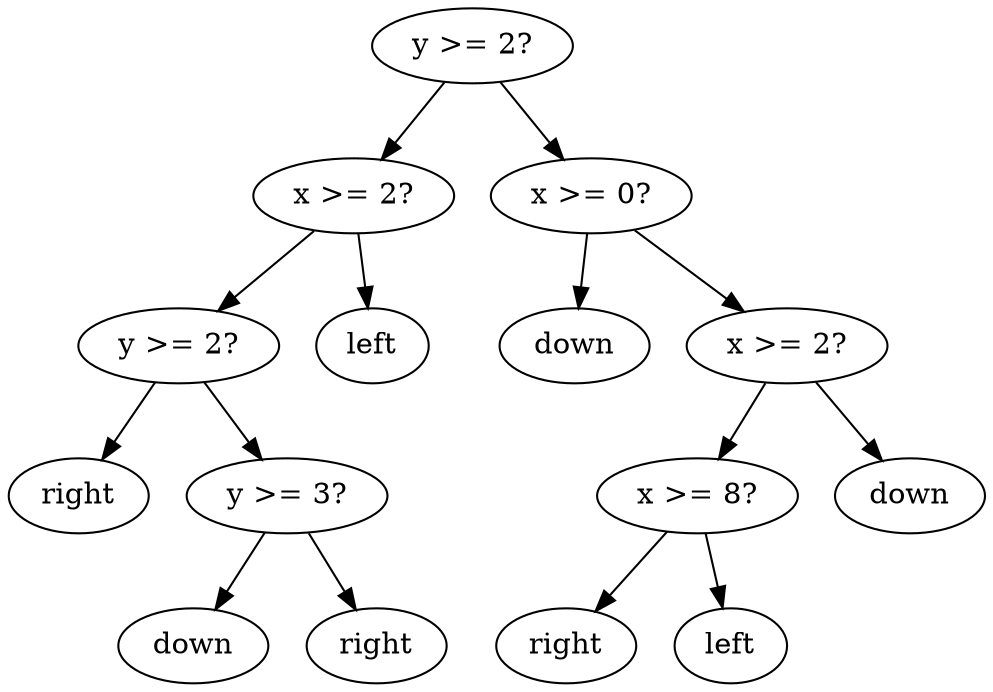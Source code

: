 digraph tree {
    "0x0" [label="y >= 2?"];
    "0x1" [label="x >= 2?"];
    "0x2" [label="y >= 2?"];
    "0x3" [label="right"];
    "0x4" [label="y >= 3?"];
    "0x5" [label="down"];
    "0x6" [label="right"];
    "0x7" [label="left"];
    "0x8" [label="x >= 0?"];
    "0x9" [label="down"];
    "0xa" [label="x >= 2?"];
    "0xb" [label="x >= 8?"];
    "0xc" [label="right"];
    "0xd" [label="left"];
    "0xe" [label="down"];
    "0x0" -> "0x1";
    "0x0" -> "0x8";
    "0x1" -> "0x2";
    "0x1" -> "0x7";
    "0x2" -> "0x3";
    "0x2" -> "0x4";
    "0x4" -> "0x5";
    "0x4" -> "0x6";
    "0x8" -> "0x9";
    "0x8" -> "0xa";
    "0xa" -> "0xb";
    "0xa" -> "0xe";
    "0xb" -> "0xc";
    "0xb" -> "0xd";
}
